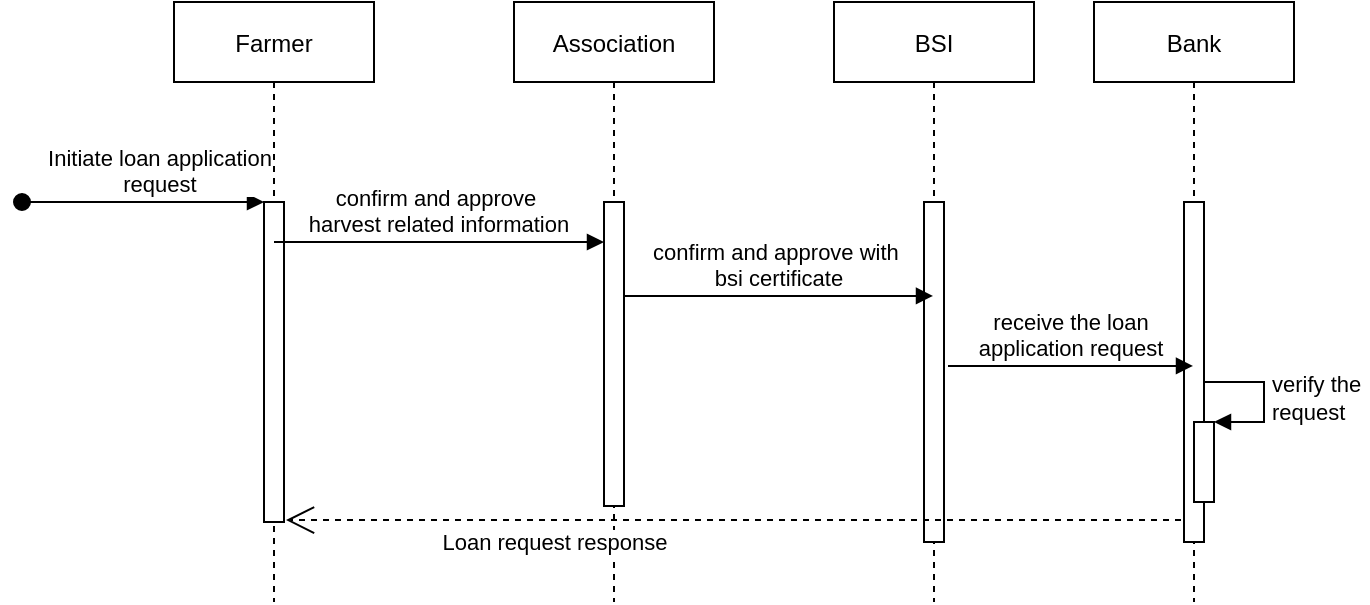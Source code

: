 <mxfile version="17.2.4" type="device"><diagram id="kgpKYQtTHZ0yAKxKKP6v" name="Page-1"><mxGraphModel dx="1106" dy="892" grid="1" gridSize="10" guides="1" tooltips="1" connect="1" arrows="1" fold="1" page="1" pageScale="1" pageWidth="850" pageHeight="1100" math="0" shadow="0"><root><mxCell id="0"/><mxCell id="1" parent="0"/><mxCell id="3nuBFxr9cyL0pnOWT2aG-1" value="Farmer" style="shape=umlLifeline;perimeter=lifelinePerimeter;container=1;collapsible=0;recursiveResize=0;rounded=0;shadow=0;strokeWidth=1;" parent="1" vertex="1"><mxGeometry x="120" y="80" width="100" height="300" as="geometry"/></mxCell><mxCell id="3nuBFxr9cyL0pnOWT2aG-2" value="" style="points=[];perimeter=orthogonalPerimeter;rounded=0;shadow=0;strokeWidth=1;" parent="3nuBFxr9cyL0pnOWT2aG-1" vertex="1"><mxGeometry x="45" y="100" width="10" height="160" as="geometry"/></mxCell><mxCell id="3nuBFxr9cyL0pnOWT2aG-3" value="Initiate loan application&#10;request" style="verticalAlign=bottom;startArrow=oval;endArrow=block;startSize=8;shadow=0;strokeWidth=1;" parent="3nuBFxr9cyL0pnOWT2aG-1" target="3nuBFxr9cyL0pnOWT2aG-2" edge="1"><mxGeometry x="0.143" relative="1" as="geometry"><mxPoint x="-76" y="100" as="sourcePoint"/><mxPoint as="offset"/></mxGeometry></mxCell><mxCell id="3nuBFxr9cyL0pnOWT2aG-5" value="Association" style="shape=umlLifeline;perimeter=lifelinePerimeter;container=1;collapsible=0;recursiveResize=0;rounded=0;shadow=0;strokeWidth=1;" parent="1" vertex="1"><mxGeometry x="290" y="80" width="100" height="300" as="geometry"/></mxCell><mxCell id="3nuBFxr9cyL0pnOWT2aG-6" value="" style="points=[];perimeter=orthogonalPerimeter;rounded=0;shadow=0;strokeWidth=1;" parent="3nuBFxr9cyL0pnOWT2aG-5" vertex="1"><mxGeometry x="45" y="100" width="10" height="152" as="geometry"/></mxCell><mxCell id="3nuBFxr9cyL0pnOWT2aG-8" value="confirm and approve &#10;harvest related information" style="verticalAlign=bottom;endArrow=block;shadow=0;strokeWidth=1;" parent="1" target="3nuBFxr9cyL0pnOWT2aG-6" edge="1"><mxGeometry relative="1" as="geometry"><mxPoint x="170" y="200" as="sourcePoint"/><Array as="points"><mxPoint x="290" y="200"/></Array></mxGeometry></mxCell><mxCell id="pYmsR97n7uXWpf1xgc9B-7" value="BSI" style="shape=umlLifeline;perimeter=lifelinePerimeter;container=1;collapsible=0;recursiveResize=0;rounded=0;shadow=0;strokeWidth=1;" vertex="1" parent="1"><mxGeometry x="450" y="80" width="100" height="300" as="geometry"/></mxCell><mxCell id="pYmsR97n7uXWpf1xgc9B-8" value="" style="points=[];perimeter=orthogonalPerimeter;rounded=0;shadow=0;strokeWidth=1;" vertex="1" parent="pYmsR97n7uXWpf1xgc9B-7"><mxGeometry x="45" y="100" width="10" height="170" as="geometry"/></mxCell><mxCell id="pYmsR97n7uXWpf1xgc9B-16" value="Loan request response" style="endArrow=open;endSize=12;dashed=1;html=1;rounded=0;entryX=1.1;entryY=0.994;entryDx=0;entryDy=0;entryPerimeter=0;" edge="1" parent="1" source="pYmsR97n7uXWpf1xgc9B-17" target="3nuBFxr9cyL0pnOWT2aG-2"><mxGeometry x="0.412" y="11" width="160" relative="1" as="geometry"><mxPoint x="530" y="340" as="sourcePoint"/><mxPoint x="360" y="400" as="targetPoint"/><mxPoint as="offset"/></mxGeometry></mxCell><mxCell id="pYmsR97n7uXWpf1xgc9B-17" value="Bank" style="shape=umlLifeline;perimeter=lifelinePerimeter;container=1;collapsible=0;recursiveResize=0;rounded=0;shadow=0;strokeWidth=1;" vertex="1" parent="1"><mxGeometry x="580" y="80" width="100" height="300" as="geometry"/></mxCell><mxCell id="pYmsR97n7uXWpf1xgc9B-18" value="" style="points=[];perimeter=orthogonalPerimeter;rounded=0;shadow=0;strokeWidth=1;" vertex="1" parent="pYmsR97n7uXWpf1xgc9B-17"><mxGeometry x="45" y="100" width="10" height="170" as="geometry"/></mxCell><mxCell id="pYmsR97n7uXWpf1xgc9B-21" value="" style="html=1;points=[];perimeter=orthogonalPerimeter;" vertex="1" parent="pYmsR97n7uXWpf1xgc9B-17"><mxGeometry x="50" y="210" width="10" height="40" as="geometry"/></mxCell><mxCell id="pYmsR97n7uXWpf1xgc9B-22" value="verify the&amp;nbsp;&lt;br&gt;request" style="edgeStyle=orthogonalEdgeStyle;html=1;align=left;spacingLeft=2;endArrow=block;rounded=0;entryX=1;entryY=0;" edge="1" target="pYmsR97n7uXWpf1xgc9B-21" parent="pYmsR97n7uXWpf1xgc9B-17"><mxGeometry relative="1" as="geometry"><mxPoint x="55" y="190" as="sourcePoint"/><Array as="points"><mxPoint x="85" y="190"/></Array></mxGeometry></mxCell><mxCell id="pYmsR97n7uXWpf1xgc9B-19" value="confirm and approve with &#10;bsi certificate" style="verticalAlign=bottom;endArrow=block;shadow=0;strokeWidth=1;exitX=1;exitY=0.309;exitDx=0;exitDy=0;exitPerimeter=0;" edge="1" parent="1" source="3nuBFxr9cyL0pnOWT2aG-6" target="pYmsR97n7uXWpf1xgc9B-7"><mxGeometry relative="1" as="geometry"><mxPoint x="180" y="210" as="sourcePoint"/><mxPoint x="345" y="210" as="targetPoint"/><Array as="points"/></mxGeometry></mxCell><mxCell id="pYmsR97n7uXWpf1xgc9B-20" value="receive the loan &#10;application request" style="verticalAlign=bottom;endArrow=block;shadow=0;strokeWidth=1;exitX=1.2;exitY=0.482;exitDx=0;exitDy=0;exitPerimeter=0;" edge="1" parent="1" source="pYmsR97n7uXWpf1xgc9B-8" target="pYmsR97n7uXWpf1xgc9B-17"><mxGeometry relative="1" as="geometry"><mxPoint x="520" y="260" as="sourcePoint"/><mxPoint x="529.5" y="236.968" as="targetPoint"/><Array as="points"/></mxGeometry></mxCell></root></mxGraphModel></diagram></mxfile>